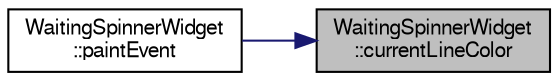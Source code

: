 digraph "WaitingSpinnerWidget::currentLineColor"
{
 // LATEX_PDF_SIZE
  edge [fontname="FreeSans",fontsize="10",labelfontname="FreeSans",labelfontsize="10"];
  node [fontname="FreeSans",fontsize="10",shape=record];
  rankdir="RL";
  Node22 [label="WaitingSpinnerWidget\l::currentLineColor",height=0.2,width=0.4,color="black", fillcolor="grey75", style="filled", fontcolor="black",tooltip=" "];
  Node22 -> Node23 [dir="back",color="midnightblue",fontsize="10",style="solid",fontname="FreeSans"];
  Node23 [label="WaitingSpinnerWidget\l::paintEvent",height=0.2,width=0.4,color="black", fillcolor="white", style="filled",URL="$class_waiting_spinner_widget.html#a08163883e94d431a7c2aabf30a03c850",tooltip=" "];
}
